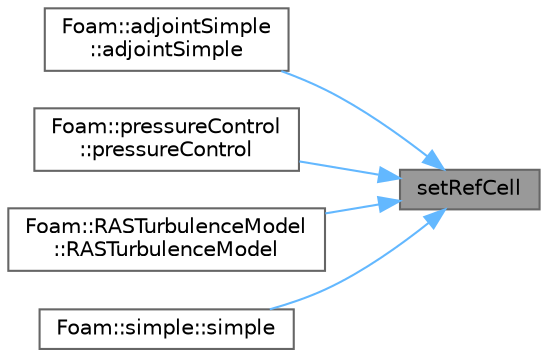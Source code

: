 digraph "setRefCell"
{
 // LATEX_PDF_SIZE
  bgcolor="transparent";
  edge [fontname=Helvetica,fontsize=10,labelfontname=Helvetica,labelfontsize=10];
  node [fontname=Helvetica,fontsize=10,shape=box,height=0.2,width=0.4];
  rankdir="RL";
  Node1 [id="Node000001",label="setRefCell",height=0.2,width=0.4,color="gray40", fillcolor="grey60", style="filled", fontcolor="black",tooltip=" "];
  Node1 -> Node2 [id="edge1_Node000001_Node000002",dir="back",color="steelblue1",style="solid",tooltip=" "];
  Node2 [id="Node000002",label="Foam::adjointSimple\l::adjointSimple",height=0.2,width=0.4,color="grey40", fillcolor="white", style="filled",URL="$classFoam_1_1adjointSimple.html#a9654d302c01f74b7c07a0e42ee00d2c3",tooltip=" "];
  Node1 -> Node3 [id="edge2_Node000001_Node000003",dir="back",color="steelblue1",style="solid",tooltip=" "];
  Node3 [id="Node000003",label="Foam::pressureControl\l::pressureControl",height=0.2,width=0.4,color="grey40", fillcolor="white", style="filled",URL="$classFoam_1_1pressureControl.html#a5b1d7edfabf497cb57789d188e71de84",tooltip=" "];
  Node1 -> Node4 [id="edge3_Node000001_Node000004",dir="back",color="steelblue1",style="solid",tooltip=" "];
  Node4 [id="Node000004",label="Foam::RASTurbulenceModel\l::RASTurbulenceModel",height=0.2,width=0.4,color="grey40", fillcolor="white", style="filled",URL="$classFoam_1_1RASTurbulenceModel.html#a50fc5a3bf62c6483ea63954d60b6c843",tooltip=" "];
  Node1 -> Node5 [id="edge4_Node000001_Node000005",dir="back",color="steelblue1",style="solid",tooltip=" "];
  Node5 [id="Node000005",label="Foam::simple::simple",height=0.2,width=0.4,color="grey40", fillcolor="white", style="filled",URL="$classFoam_1_1simple.html#a42a739e15b9493a416824f1680efb384",tooltip=" "];
}
